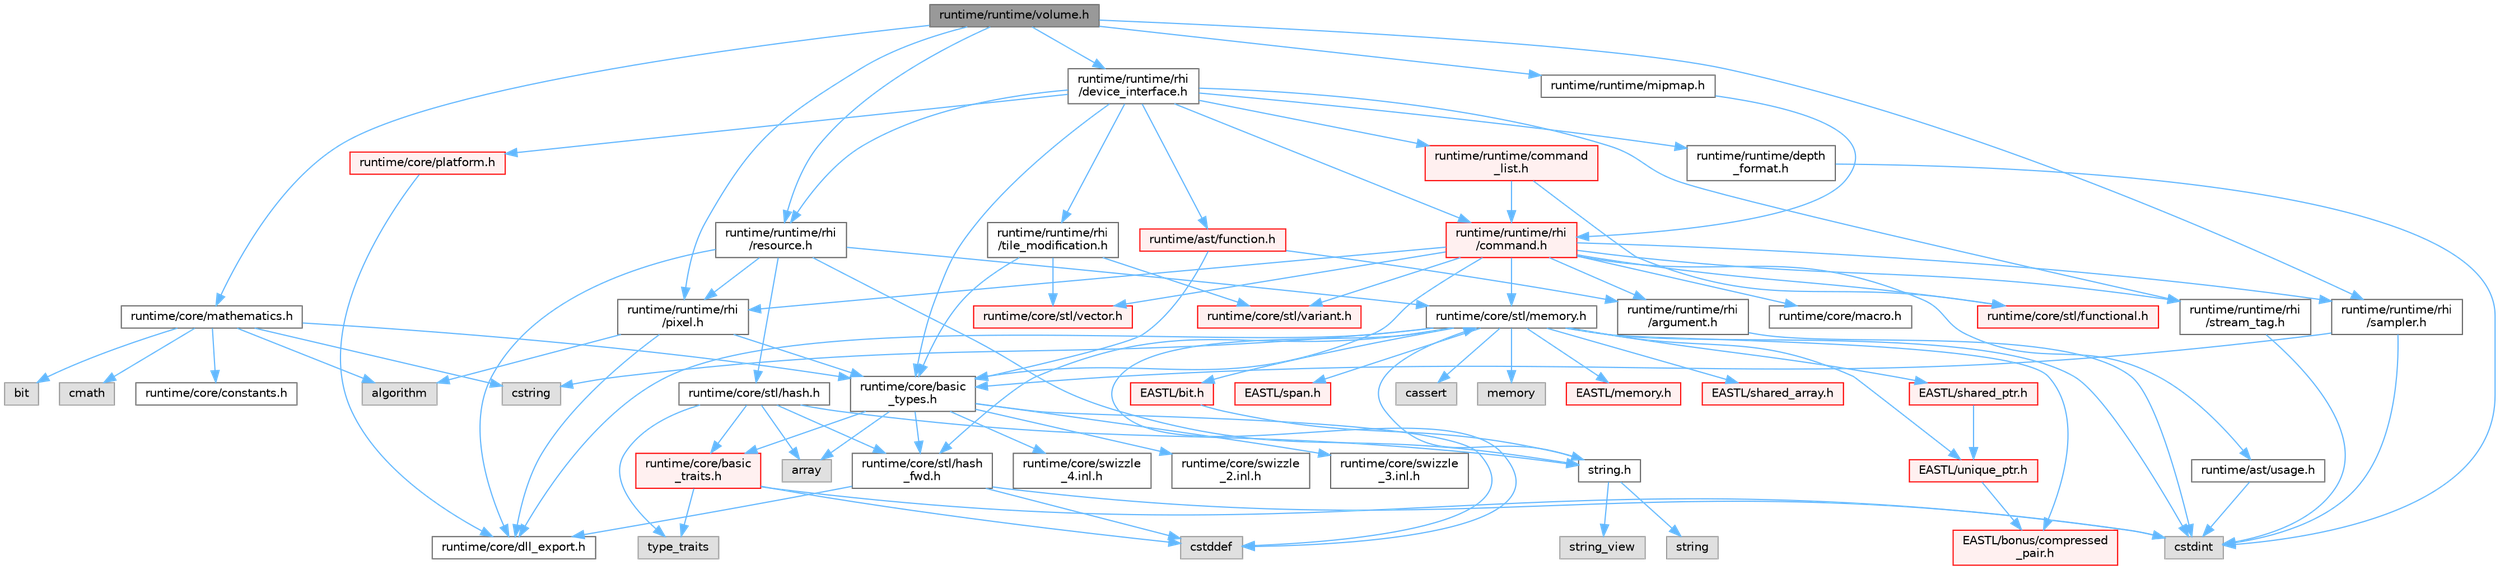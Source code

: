 digraph "runtime/runtime/volume.h"
{
 // LATEX_PDF_SIZE
  bgcolor="transparent";
  edge [fontname=Helvetica,fontsize=10,labelfontname=Helvetica,labelfontsize=10];
  node [fontname=Helvetica,fontsize=10,shape=box,height=0.2,width=0.4];
  Node1 [id="Node000001",label="runtime/runtime/volume.h",height=0.2,width=0.4,color="gray40", fillcolor="grey60", style="filled", fontcolor="black",tooltip=" "];
  Node1 -> Node2 [id="edge1_Node000001_Node000002",color="steelblue1",style="solid",tooltip=" "];
  Node2 [id="Node000002",label="runtime/core/mathematics.h",height=0.2,width=0.4,color="grey40", fillcolor="white", style="filled",URL="$mathematics_8h.html",tooltip=" "];
  Node2 -> Node3 [id="edge2_Node000002_Node000003",color="steelblue1",style="solid",tooltip=" "];
  Node3 [id="Node000003",label="bit",height=0.2,width=0.4,color="grey60", fillcolor="#E0E0E0", style="filled",tooltip=" "];
  Node2 -> Node4 [id="edge3_Node000002_Node000004",color="steelblue1",style="solid",tooltip=" "];
  Node4 [id="Node000004",label="cmath",height=0.2,width=0.4,color="grey60", fillcolor="#E0E0E0", style="filled",tooltip=" "];
  Node2 -> Node5 [id="edge4_Node000002_Node000005",color="steelblue1",style="solid",tooltip=" "];
  Node5 [id="Node000005",label="cstring",height=0.2,width=0.4,color="grey60", fillcolor="#E0E0E0", style="filled",tooltip=" "];
  Node2 -> Node6 [id="edge5_Node000002_Node000006",color="steelblue1",style="solid",tooltip=" "];
  Node6 [id="Node000006",label="algorithm",height=0.2,width=0.4,color="grey60", fillcolor="#E0E0E0", style="filled",tooltip=" "];
  Node2 -> Node7 [id="edge6_Node000002_Node000007",color="steelblue1",style="solid",tooltip=" "];
  Node7 [id="Node000007",label="runtime/core/basic\l_types.h",height=0.2,width=0.4,color="grey40", fillcolor="white", style="filled",URL="$basic__types_8h.html",tooltip=" "];
  Node7 -> Node8 [id="edge7_Node000007_Node000008",color="steelblue1",style="solid",tooltip=" "];
  Node8 [id="Node000008",label="cstddef",height=0.2,width=0.4,color="grey60", fillcolor="#E0E0E0", style="filled",tooltip=" "];
  Node7 -> Node9 [id="edge8_Node000007_Node000009",color="steelblue1",style="solid",tooltip=" "];
  Node9 [id="Node000009",label="array",height=0.2,width=0.4,color="grey60", fillcolor="#E0E0E0", style="filled",tooltip=" "];
  Node7 -> Node10 [id="edge9_Node000007_Node000010",color="steelblue1",style="solid",tooltip=" "];
  Node10 [id="Node000010",label="runtime/core/stl/hash\l_fwd.h",height=0.2,width=0.4,color="grey40", fillcolor="white", style="filled",URL="$hash__fwd_8h.html",tooltip=" "];
  Node10 -> Node8 [id="edge10_Node000010_Node000008",color="steelblue1",style="solid",tooltip=" "];
  Node10 -> Node11 [id="edge11_Node000010_Node000011",color="steelblue1",style="solid",tooltip=" "];
  Node11 [id="Node000011",label="cstdint",height=0.2,width=0.4,color="grey60", fillcolor="#E0E0E0", style="filled",tooltip=" "];
  Node10 -> Node12 [id="edge12_Node000010_Node000012",color="steelblue1",style="solid",tooltip=" "];
  Node12 [id="Node000012",label="runtime/core/dll_export.h",height=0.2,width=0.4,color="grey40", fillcolor="white", style="filled",URL="$dll__export_8h.html",tooltip=" "];
  Node7 -> Node13 [id="edge13_Node000007_Node000013",color="steelblue1",style="solid",tooltip=" "];
  Node13 [id="Node000013",label="runtime/core/basic\l_traits.h",height=0.2,width=0.4,color="red", fillcolor="#FFF0F0", style="filled",URL="$basic__traits_8h.html",tooltip=" "];
  Node13 -> Node11 [id="edge14_Node000013_Node000011",color="steelblue1",style="solid",tooltip=" "];
  Node13 -> Node8 [id="edge15_Node000013_Node000008",color="steelblue1",style="solid",tooltip=" "];
  Node13 -> Node14 [id="edge16_Node000013_Node000014",color="steelblue1",style="solid",tooltip=" "];
  Node14 [id="Node000014",label="type_traits",height=0.2,width=0.4,color="grey60", fillcolor="#E0E0E0", style="filled",tooltip=" "];
  Node7 -> Node23 [id="edge17_Node000007_Node000023",color="steelblue1",style="solid",tooltip=" "];
  Node23 [id="Node000023",label="runtime/core/swizzle\l_2.inl.h",height=0.2,width=0.4,color="grey40", fillcolor="white", style="filled",URL="$core_2swizzle__2_8inl_8h.html",tooltip=" "];
  Node7 -> Node24 [id="edge18_Node000007_Node000024",color="steelblue1",style="solid",tooltip=" "];
  Node24 [id="Node000024",label="runtime/core/swizzle\l_3.inl.h",height=0.2,width=0.4,color="grey40", fillcolor="white", style="filled",URL="$core_2swizzle__3_8inl_8h.html",tooltip=" "];
  Node7 -> Node25 [id="edge19_Node000007_Node000025",color="steelblue1",style="solid",tooltip=" "];
  Node25 [id="Node000025",label="runtime/core/swizzle\l_4.inl.h",height=0.2,width=0.4,color="grey40", fillcolor="white", style="filled",URL="$core_2swizzle__4_8inl_8h.html",tooltip=" "];
  Node2 -> Node26 [id="edge20_Node000002_Node000026",color="steelblue1",style="solid",tooltip=" "];
  Node26 [id="Node000026",label="runtime/core/constants.h",height=0.2,width=0.4,color="grey40", fillcolor="white", style="filled",URL="$constants_8h.html",tooltip=" "];
  Node1 -> Node27 [id="edge21_Node000001_Node000027",color="steelblue1",style="solid",tooltip=" "];
  Node27 [id="Node000027",label="runtime/runtime/rhi\l/pixel.h",height=0.2,width=0.4,color="grey40", fillcolor="white", style="filled",URL="$pixel_8h.html",tooltip=" "];
  Node27 -> Node6 [id="edge22_Node000027_Node000006",color="steelblue1",style="solid",tooltip=" "];
  Node27 -> Node12 [id="edge23_Node000027_Node000012",color="steelblue1",style="solid",tooltip=" "];
  Node27 -> Node7 [id="edge24_Node000027_Node000007",color="steelblue1",style="solid",tooltip=" "];
  Node1 -> Node28 [id="edge25_Node000001_Node000028",color="steelblue1",style="solid",tooltip=" "];
  Node28 [id="Node000028",label="runtime/runtime/rhi\l/resource.h",height=0.2,width=0.4,color="grey40", fillcolor="white", style="filled",URL="$runtime_2rhi_2resource_8h.html",tooltip=" "];
  Node28 -> Node12 [id="edge26_Node000028_Node000012",color="steelblue1",style="solid",tooltip=" "];
  Node28 -> Node29 [id="edge27_Node000028_Node000029",color="steelblue1",style="solid",tooltip=" "];
  Node29 [id="Node000029",label="runtime/core/stl/memory.h",height=0.2,width=0.4,color="grey40", fillcolor="white", style="filled",URL="$core_2stl_2memory_8h.html",tooltip=" "];
  Node29 -> Node8 [id="edge28_Node000029_Node000008",color="steelblue1",style="solid",tooltip=" "];
  Node29 -> Node11 [id="edge29_Node000029_Node000011",color="steelblue1",style="solid",tooltip=" "];
  Node29 -> Node30 [id="edge30_Node000029_Node000030",color="steelblue1",style="solid",tooltip=" "];
  Node30 [id="Node000030",label="cassert",height=0.2,width=0.4,color="grey60", fillcolor="#E0E0E0", style="filled",tooltip=" "];
  Node29 -> Node31 [id="edge31_Node000029_Node000031",color="steelblue1",style="solid",tooltip=" "];
  Node31 [id="Node000031",label="memory",height=0.2,width=0.4,color="grey60", fillcolor="#E0E0E0", style="filled",tooltip=" "];
  Node29 -> Node5 [id="edge32_Node000029_Node000005",color="steelblue1",style="solid",tooltip=" "];
  Node29 -> Node32 [id="edge33_Node000029_Node000032",color="steelblue1",style="solid",tooltip=" "];
  Node32 [id="Node000032",label="EASTL/bit.h",height=0.2,width=0.4,color="red", fillcolor="#FFF0F0", style="filled",URL="$bit_8h.html",tooltip=" "];
  Node32 -> Node53 [id="edge34_Node000032_Node000053",color="steelblue1",style="solid",tooltip=" "];
  Node53 [id="Node000053",label="string.h",height=0.2,width=0.4,color="grey40", fillcolor="white", style="filled",URL="$string_8h.html",tooltip=" "];
  Node53 -> Node54 [id="edge35_Node000053_Node000054",color="steelblue1",style="solid",tooltip=" "];
  Node54 [id="Node000054",label="string",height=0.2,width=0.4,color="grey60", fillcolor="#E0E0E0", style="filled",tooltip=" "];
  Node53 -> Node55 [id="edge36_Node000053_Node000055",color="steelblue1",style="solid",tooltip=" "];
  Node55 [id="Node000055",label="string_view",height=0.2,width=0.4,color="grey60", fillcolor="#E0E0E0", style="filled",tooltip=" "];
  Node53 -> Node29 [id="edge37_Node000053_Node000029",color="steelblue1",style="solid",tooltip=" "];
  Node29 -> Node56 [id="edge38_Node000029_Node000056",color="steelblue1",style="solid",tooltip=" "];
  Node56 [id="Node000056",label="EASTL/memory.h",height=0.2,width=0.4,color="red", fillcolor="#FFF0F0", style="filled",URL="$_e_a_s_t_l_2include_2_e_a_s_t_l_2memory_8h.html",tooltip=" "];
  Node29 -> Node83 [id="edge39_Node000029_Node000083",color="steelblue1",style="solid",tooltip=" "];
  Node83 [id="Node000083",label="EASTL/shared_array.h",height=0.2,width=0.4,color="red", fillcolor="#FFF0F0", style="filled",URL="$shared__array_8h.html",tooltip=" "];
  Node29 -> Node85 [id="edge40_Node000029_Node000085",color="steelblue1",style="solid",tooltip=" "];
  Node85 [id="Node000085",label="EASTL/unique_ptr.h",height=0.2,width=0.4,color="red", fillcolor="#FFF0F0", style="filled",URL="$unique__ptr_8h.html",tooltip=" "];
  Node85 -> Node86 [id="edge41_Node000085_Node000086",color="steelblue1",style="solid",tooltip=" "];
  Node86 [id="Node000086",label="EASTL/bonus/compressed\l_pair.h",height=0.2,width=0.4,color="red", fillcolor="#FFF0F0", style="filled",URL="$compressed__pair_8h.html",tooltip=" "];
  Node29 -> Node88 [id="edge42_Node000029_Node000088",color="steelblue1",style="solid",tooltip=" "];
  Node88 [id="Node000088",label="EASTL/shared_ptr.h",height=0.2,width=0.4,color="red", fillcolor="#FFF0F0", style="filled",URL="$shared__ptr_8h.html",tooltip=" "];
  Node88 -> Node85 [id="edge43_Node000088_Node000085",color="steelblue1",style="solid",tooltip=" "];
  Node29 -> Node168 [id="edge44_Node000029_Node000168",color="steelblue1",style="solid",tooltip=" "];
  Node168 [id="Node000168",label="EASTL/span.h",height=0.2,width=0.4,color="red", fillcolor="#FFF0F0", style="filled",URL="$span_8h.html",tooltip=" "];
  Node29 -> Node86 [id="edge45_Node000029_Node000086",color="steelblue1",style="solid",tooltip=" "];
  Node29 -> Node12 [id="edge46_Node000029_Node000012",color="steelblue1",style="solid",tooltip=" "];
  Node29 -> Node10 [id="edge47_Node000029_Node000010",color="steelblue1",style="solid",tooltip=" "];
  Node28 -> Node53 [id="edge48_Node000028_Node000053",color="steelblue1",style="solid",tooltip=" "];
  Node28 -> Node170 [id="edge49_Node000028_Node000170",color="steelblue1",style="solid",tooltip=" "];
  Node170 [id="Node000170",label="runtime/core/stl/hash.h",height=0.2,width=0.4,color="grey40", fillcolor="white", style="filled",URL="$hash_8h.html",tooltip=" "];
  Node170 -> Node9 [id="edge50_Node000170_Node000009",color="steelblue1",style="solid",tooltip=" "];
  Node170 -> Node14 [id="edge51_Node000170_Node000014",color="steelblue1",style="solid",tooltip=" "];
  Node170 -> Node10 [id="edge52_Node000170_Node000010",color="steelblue1",style="solid",tooltip=" "];
  Node170 -> Node53 [id="edge53_Node000170_Node000053",color="steelblue1",style="solid",tooltip=" "];
  Node170 -> Node13 [id="edge54_Node000170_Node000013",color="steelblue1",style="solid",tooltip=" "];
  Node28 -> Node27 [id="edge55_Node000028_Node000027",color="steelblue1",style="solid",tooltip=" "];
  Node1 -> Node171 [id="edge56_Node000001_Node000171",color="steelblue1",style="solid",tooltip=" "];
  Node171 [id="Node000171",label="runtime/runtime/mipmap.h",height=0.2,width=0.4,color="grey40", fillcolor="white", style="filled",URL="$mipmap_8h.html",tooltip=" "];
  Node171 -> Node172 [id="edge57_Node000171_Node000172",color="steelblue1",style="solid",tooltip=" "];
  Node172 [id="Node000172",label="runtime/runtime/rhi\l/command.h",height=0.2,width=0.4,color="red", fillcolor="#FFF0F0", style="filled",URL="$command_8h.html",tooltip=" "];
  Node172 -> Node173 [id="edge58_Node000172_Node000173",color="steelblue1",style="solid",tooltip=" "];
  Node173 [id="Node000173",label="runtime/core/macro.h",height=0.2,width=0.4,color="grey40", fillcolor="white", style="filled",URL="$macro_8h.html",tooltip=" "];
  Node172 -> Node7 [id="edge59_Node000172_Node000007",color="steelblue1",style="solid",tooltip=" "];
  Node172 -> Node174 [id="edge60_Node000172_Node000174",color="steelblue1",style="solid",tooltip=" "];
  Node174 [id="Node000174",label="runtime/core/stl/vector.h",height=0.2,width=0.4,color="red", fillcolor="#FFF0F0", style="filled",URL="$core_2stl_2vector_8h.html",tooltip=" "];
  Node172 -> Node29 [id="edge61_Node000172_Node000029",color="steelblue1",style="solid",tooltip=" "];
  Node172 -> Node181 [id="edge62_Node000172_Node000181",color="steelblue1",style="solid",tooltip=" "];
  Node181 [id="Node000181",label="runtime/core/stl/variant.h",height=0.2,width=0.4,color="red", fillcolor="#FFF0F0", style="filled",URL="$core_2stl_2variant_8h.html",tooltip=" "];
  Node172 -> Node187 [id="edge63_Node000172_Node000187",color="steelblue1",style="solid",tooltip=" "];
  Node187 [id="Node000187",label="runtime/core/stl/functional.h",height=0.2,width=0.4,color="red", fillcolor="#FFF0F0", style="filled",URL="$core_2stl_2functional_8h.html",tooltip=" "];
  Node172 -> Node190 [id="edge64_Node000172_Node000190",color="steelblue1",style="solid",tooltip=" "];
  Node190 [id="Node000190",label="runtime/ast/usage.h",height=0.2,width=0.4,color="grey40", fillcolor="white", style="filled",URL="$usage_8h.html",tooltip=" "];
  Node190 -> Node11 [id="edge65_Node000190_Node000011",color="steelblue1",style="solid",tooltip=" "];
  Node172 -> Node27 [id="edge66_Node000172_Node000027",color="steelblue1",style="solid",tooltip=" "];
  Node172 -> Node191 [id="edge67_Node000172_Node000191",color="steelblue1",style="solid",tooltip=" "];
  Node191 [id="Node000191",label="runtime/runtime/rhi\l/stream_tag.h",height=0.2,width=0.4,color="grey40", fillcolor="white", style="filled",URL="$stream__tag_8h.html",tooltip=" "];
  Node191 -> Node11 [id="edge68_Node000191_Node000011",color="steelblue1",style="solid",tooltip=" "];
  Node172 -> Node192 [id="edge69_Node000172_Node000192",color="steelblue1",style="solid",tooltip=" "];
  Node192 [id="Node000192",label="runtime/runtime/rhi\l/sampler.h",height=0.2,width=0.4,color="grey40", fillcolor="white", style="filled",URL="$sampler_8h.html",tooltip=" "];
  Node192 -> Node11 [id="edge70_Node000192_Node000011",color="steelblue1",style="solid",tooltip=" "];
  Node192 -> Node7 [id="edge71_Node000192_Node000007",color="steelblue1",style="solid",tooltip=" "];
  Node172 -> Node193 [id="edge72_Node000172_Node000193",color="steelblue1",style="solid",tooltip=" "];
  Node193 [id="Node000193",label="runtime/runtime/rhi\l/argument.h",height=0.2,width=0.4,color="grey40", fillcolor="white", style="filled",URL="$argument_8h.html",tooltip=" "];
  Node193 -> Node11 [id="edge73_Node000193_Node000011",color="steelblue1",style="solid",tooltip=" "];
  Node1 -> Node192 [id="edge74_Node000001_Node000192",color="steelblue1",style="solid",tooltip=" "];
  Node1 -> Node197 [id="edge75_Node000001_Node000197",color="steelblue1",style="solid",tooltip=" "];
  Node197 [id="Node000197",label="runtime/runtime/rhi\l/device_interface.h",height=0.2,width=0.4,color="grey40", fillcolor="white", style="filled",URL="$device__interface_8h.html",tooltip=" "];
  Node197 -> Node7 [id="edge76_Node000197_Node000007",color="steelblue1",style="solid",tooltip=" "];
  Node197 -> Node198 [id="edge77_Node000197_Node000198",color="steelblue1",style="solid",tooltip=" "];
  Node198 [id="Node000198",label="runtime/core/platform.h",height=0.2,width=0.4,color="red", fillcolor="#FFF0F0", style="filled",URL="$core_2_platform_8h.html",tooltip=" "];
  Node198 -> Node12 [id="edge78_Node000198_Node000012",color="steelblue1",style="solid",tooltip=" "];
  Node197 -> Node201 [id="edge79_Node000197_Node000201",color="steelblue1",style="solid",tooltip=" "];
  Node201 [id="Node000201",label="runtime/ast/function.h",height=0.2,width=0.4,color="red", fillcolor="#FFF0F0", style="filled",URL="$ast_2function_8h.html",tooltip=" "];
  Node201 -> Node7 [id="edge80_Node000201_Node000007",color="steelblue1",style="solid",tooltip=" "];
  Node201 -> Node193 [id="edge81_Node000201_Node000193",color="steelblue1",style="solid",tooltip=" "];
  Node197 -> Node28 [id="edge82_Node000197_Node000028",color="steelblue1",style="solid",tooltip=" "];
  Node197 -> Node191 [id="edge83_Node000197_Node000191",color="steelblue1",style="solid",tooltip=" "];
  Node197 -> Node172 [id="edge84_Node000197_Node000172",color="steelblue1",style="solid",tooltip=" "];
  Node197 -> Node212 [id="edge85_Node000197_Node000212",color="steelblue1",style="solid",tooltip=" "];
  Node212 [id="Node000212",label="runtime/runtime/rhi\l/tile_modification.h",height=0.2,width=0.4,color="grey40", fillcolor="white", style="filled",URL="$tile__modification_8h.html",tooltip=" "];
  Node212 -> Node7 [id="edge86_Node000212_Node000007",color="steelblue1",style="solid",tooltip=" "];
  Node212 -> Node181 [id="edge87_Node000212_Node000181",color="steelblue1",style="solid",tooltip=" "];
  Node212 -> Node174 [id="edge88_Node000212_Node000174",color="steelblue1",style="solid",tooltip=" "];
  Node197 -> Node213 [id="edge89_Node000197_Node000213",color="steelblue1",style="solid",tooltip=" "];
  Node213 [id="Node000213",label="runtime/runtime/command\l_list.h",height=0.2,width=0.4,color="red", fillcolor="#FFF0F0", style="filled",URL="$command__list_8h.html",tooltip=" "];
  Node213 -> Node187 [id="edge90_Node000213_Node000187",color="steelblue1",style="solid",tooltip=" "];
  Node213 -> Node172 [id="edge91_Node000213_Node000172",color="steelblue1",style="solid",tooltip=" "];
  Node197 -> Node214 [id="edge92_Node000197_Node000214",color="steelblue1",style="solid",tooltip=" "];
  Node214 [id="Node000214",label="runtime/runtime/depth\l_format.h",height=0.2,width=0.4,color="grey40", fillcolor="white", style="filled",URL="$depth__format_8h.html",tooltip=" "];
  Node214 -> Node11 [id="edge93_Node000214_Node000011",color="steelblue1",style="solid",tooltip=" "];
}
